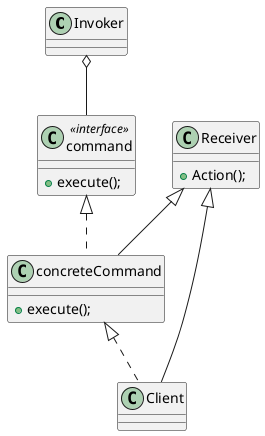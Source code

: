 @startuml Diagram
    class Invoker {

    }

    class command <<interface>>{
        +execute();
    }

    class concreteCommand{
        +execute();
    }

    class Receiver{
        +Action();
    }

    class Client{

    }

    Invoker o-- command 
    command <|.. concreteCommand
    Receiver <|-- concreteCommand
    Receiver <|-- Client
    concreteCommand <|.. Client

@enduml